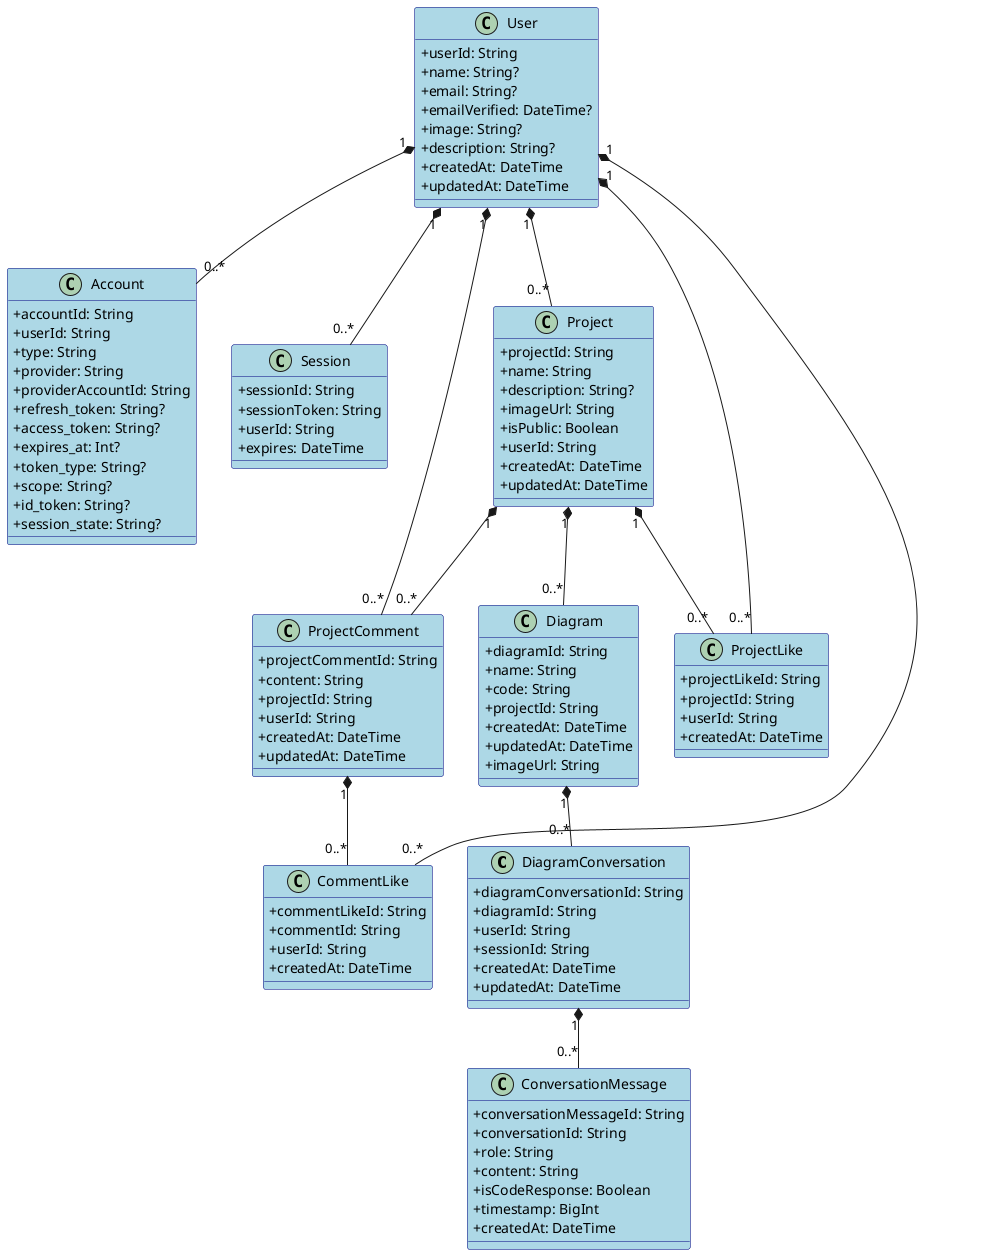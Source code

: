 @startuml
skinparam classAttributeIconSize 0
skinparam classBackgroundColor LightBlue
skinparam classBorderColor Navy
skinparam classFontColor Black
skinparam classFontSize 14

class DiagramConversation {
+ diagramConversationId: String
+ diagramId: String
+ userId: String
+ sessionId: String
+ createdAt: DateTime
+ updatedAt: DateTime
}

class ConversationMessage {
+ conversationMessageId: String
+ conversationId: String
+ role: String
+ content: String
+ isCodeResponse: Boolean
+ timestamp: BigInt
+ createdAt: DateTime
}

class Account {
+ accountId: String
+ userId: String
+ type: String
+ provider: String
+ providerAccountId: String
+ refresh_token: String?
+ access_token: String?
+ expires_at: Int?
+ token_type: String?
+ scope: String?
+ id_token: String?
+ session_state: String?
}

class Session {
+ sessionId: String
+ sessionToken: String
+ userId: String
+ expires: DateTime
}

class User {
+ userId: String
+ name: String?
+ email: String?
+ emailVerified: DateTime?
+ image: String?
+ description: String?
+ createdAt: DateTime
+ updatedAt: DateTime
}

class Project {
+ projectId: String
+ name: String
+ description: String?
+ imageUrl: String
+ isPublic: Boolean
+ userId: String
+ createdAt: DateTime
+ updatedAt: DateTime
}

class Diagram {
+ diagramId: String
+ name: String
+ code: String
+ projectId: String
+ createdAt: DateTime
+ updatedAt: DateTime
+ imageUrl: String
}

class ProjectComment {
+ projectCommentId: String
+ content: String
+ projectId: String
+ userId: String
+ createdAt: DateTime
+ updatedAt: DateTime
}

class ProjectLike {
+ projectLikeId: String
+ projectId: String
+ userId: String
+ createdAt: DateTime
}

class CommentLike {
+ commentLikeId: String
+ commentId: String
+ userId: String
+ createdAt: DateTime
}

' Relationships based on Prisma schema
User "1" *-- "0..*" Account
User "1" *-- "0..*" Session
User "1" *-- "0..*" Project
User "1" *-- "0..*" ProjectComment
User "1" *-- "0..*" ProjectLike
User "1" *-- "0..*" CommentLike
' User "1" *-- "0..*" DiagramConversation

Project "1" *-- "0..*" Diagram
Project "1" *-- "0..*" ProjectComment
Project "1" *-- "0..*" ProjectLike

Diagram "1" *-- "0..*" DiagramConversation

DiagramConversation "1" *-- "0..*" ConversationMessage

ProjectComment "1" *-- "0..*" CommentLike

@enduml